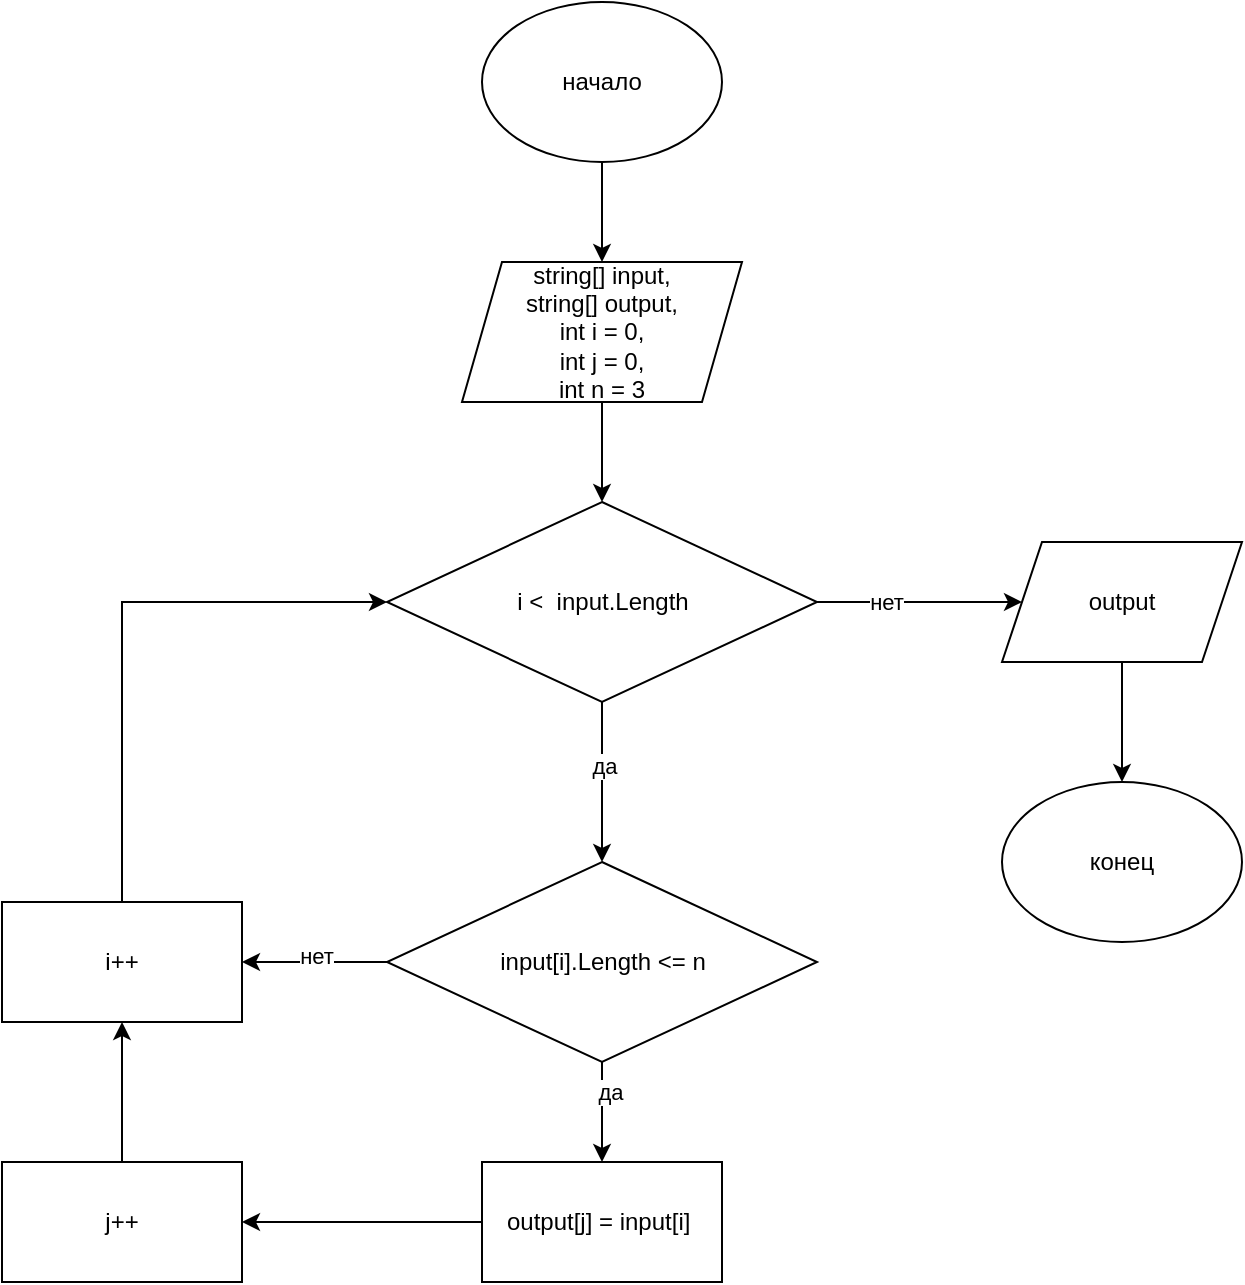 <mxfile>
    <diagram id="NDvxKf_Aai17WCFBkIJb" name="Page-1">
        <mxGraphModel dx="720" dy="313" grid="1" gridSize="10" guides="1" tooltips="1" connect="1" arrows="1" fold="1" page="1" pageScale="1" pageWidth="827" pageHeight="1169" math="0" shadow="0">
            <root>
                <mxCell id="0"/>
                <mxCell id="1" parent="0"/>
                <mxCell id="C7w_M6VZB5JDLxpNxPmA-2" value="string[] input,&lt;br&gt;string[] output,&lt;br&gt;int i = 0,&lt;br&gt;int j = 0,&lt;br&gt;int n = 3" style="shape=parallelogram;perimeter=parallelogramPerimeter;whiteSpace=wrap;html=1;fixedSize=1;" parent="1" vertex="1">
                    <mxGeometry x="310" y="180" width="140" height="70" as="geometry"/>
                </mxCell>
                <mxCell id="C7w_M6VZB5JDLxpNxPmA-5" value="" style="edgeStyle=orthogonalEdgeStyle;rounded=0;orthogonalLoop=1;jettySize=auto;html=1;" parent="1" source="C7w_M6VZB5JDLxpNxPmA-3" target="C7w_M6VZB5JDLxpNxPmA-4" edge="1">
                    <mxGeometry relative="1" as="geometry"/>
                </mxCell>
                <mxCell id="C7w_M6VZB5JDLxpNxPmA-20" value="нет" style="edgeLabel;html=1;align=center;verticalAlign=middle;resizable=0;points=[];" parent="C7w_M6VZB5JDLxpNxPmA-5" vertex="1" connectable="0">
                    <mxGeometry x="-0.327" relative="1" as="geometry">
                        <mxPoint as="offset"/>
                    </mxGeometry>
                </mxCell>
                <mxCell id="C7w_M6VZB5JDLxpNxPmA-19" value="" style="edgeStyle=orthogonalEdgeStyle;rounded=0;orthogonalLoop=1;jettySize=auto;html=1;" parent="1" source="C7w_M6VZB5JDLxpNxPmA-3" target="C7w_M6VZB5JDLxpNxPmA-18" edge="1">
                    <mxGeometry relative="1" as="geometry"/>
                </mxCell>
                <mxCell id="C7w_M6VZB5JDLxpNxPmA-21" value="да" style="edgeLabel;html=1;align=center;verticalAlign=middle;resizable=0;points=[];" parent="C7w_M6VZB5JDLxpNxPmA-19" vertex="1" connectable="0">
                    <mxGeometry x="-0.2" y="1" relative="1" as="geometry">
                        <mxPoint as="offset"/>
                    </mxGeometry>
                </mxCell>
                <mxCell id="C7w_M6VZB5JDLxpNxPmA-3" value="i &amp;lt; &amp;nbsp;input.Length" style="rhombus;whiteSpace=wrap;html=1;" parent="1" vertex="1">
                    <mxGeometry x="272.5" y="300" width="215" height="100" as="geometry"/>
                </mxCell>
                <mxCell id="C7w_M6VZB5JDLxpNxPmA-8" value="" style="edgeStyle=orthogonalEdgeStyle;rounded=0;orthogonalLoop=1;jettySize=auto;html=1;" parent="1" source="C7w_M6VZB5JDLxpNxPmA-4" edge="1">
                    <mxGeometry relative="1" as="geometry">
                        <mxPoint x="640" y="440" as="targetPoint"/>
                    </mxGeometry>
                </mxCell>
                <mxCell id="C7w_M6VZB5JDLxpNxPmA-4" value="output" style="shape=parallelogram;perimeter=parallelogramPerimeter;whiteSpace=wrap;html=1;fixedSize=1;" parent="1" vertex="1">
                    <mxGeometry x="580" y="320" width="120" height="60" as="geometry"/>
                </mxCell>
                <mxCell id="C7w_M6VZB5JDLxpNxPmA-9" value="" style="endArrow=classic;html=1;rounded=0;exitX=0.5;exitY=1;exitDx=0;exitDy=0;entryX=0.5;entryY=0;entryDx=0;entryDy=0;" parent="1" target="C7w_M6VZB5JDLxpNxPmA-2" edge="1">
                    <mxGeometry width="50" height="50" relative="1" as="geometry">
                        <mxPoint x="380" y="120" as="sourcePoint"/>
                        <mxPoint x="480" y="370" as="targetPoint"/>
                    </mxGeometry>
                </mxCell>
                <mxCell id="C7w_M6VZB5JDLxpNxPmA-10" value="" style="endArrow=classic;html=1;rounded=0;exitX=0.5;exitY=1;exitDx=0;exitDy=0;entryX=0.5;entryY=0;entryDx=0;entryDy=0;" parent="1" source="C7w_M6VZB5JDLxpNxPmA-2" target="C7w_M6VZB5JDLxpNxPmA-3" edge="1">
                    <mxGeometry width="50" height="50" relative="1" as="geometry">
                        <mxPoint x="430" y="420" as="sourcePoint"/>
                        <mxPoint x="480" y="370" as="targetPoint"/>
                    </mxGeometry>
                </mxCell>
                <mxCell id="C7w_M6VZB5JDLxpNxPmA-23" value="" style="edgeStyle=orthogonalEdgeStyle;rounded=0;orthogonalLoop=1;jettySize=auto;html=1;" parent="1" source="C7w_M6VZB5JDLxpNxPmA-18" target="C7w_M6VZB5JDLxpNxPmA-22" edge="1">
                    <mxGeometry relative="1" as="geometry"/>
                </mxCell>
                <mxCell id="C7w_M6VZB5JDLxpNxPmA-24" value="да" style="edgeLabel;html=1;align=center;verticalAlign=middle;resizable=0;points=[];" parent="C7w_M6VZB5JDLxpNxPmA-23" vertex="1" connectable="0">
                    <mxGeometry x="-0.4" y="4" relative="1" as="geometry">
                        <mxPoint as="offset"/>
                    </mxGeometry>
                </mxCell>
                <mxCell id="C7w_M6VZB5JDLxpNxPmA-28" value="" style="edgeStyle=orthogonalEdgeStyle;rounded=0;orthogonalLoop=1;jettySize=auto;html=1;" parent="1" source="C7w_M6VZB5JDLxpNxPmA-18" target="C7w_M6VZB5JDLxpNxPmA-27" edge="1">
                    <mxGeometry relative="1" as="geometry"/>
                </mxCell>
                <mxCell id="C7w_M6VZB5JDLxpNxPmA-29" value="нет" style="edgeLabel;html=1;align=center;verticalAlign=middle;resizable=0;points=[];" parent="C7w_M6VZB5JDLxpNxPmA-28" vertex="1" connectable="0">
                    <mxGeometry x="-0.021" y="-3" relative="1" as="geometry">
                        <mxPoint as="offset"/>
                    </mxGeometry>
                </mxCell>
                <mxCell id="C7w_M6VZB5JDLxpNxPmA-18" value="input[i].Length &amp;lt;= n" style="rhombus;whiteSpace=wrap;html=1;" parent="1" vertex="1">
                    <mxGeometry x="272.5" y="480" width="215" height="100" as="geometry"/>
                </mxCell>
                <mxCell id="C7w_M6VZB5JDLxpNxPmA-22" value="output[j] = input[i]&amp;nbsp;" style="whiteSpace=wrap;html=1;" parent="1" vertex="1">
                    <mxGeometry x="320" y="630" width="120" height="60" as="geometry"/>
                </mxCell>
                <mxCell id="C7w_M6VZB5JDLxpNxPmA-27" value="i++" style="whiteSpace=wrap;html=1;" parent="1" vertex="1">
                    <mxGeometry x="80" y="500" width="120" height="60" as="geometry"/>
                </mxCell>
                <mxCell id="C7w_M6VZB5JDLxpNxPmA-31" value="" style="endArrow=classic;html=1;rounded=0;exitX=0.5;exitY=0;exitDx=0;exitDy=0;entryX=0;entryY=0.5;entryDx=0;entryDy=0;edgeStyle=orthogonalEdgeStyle;" parent="1" source="C7w_M6VZB5JDLxpNxPmA-27" target="C7w_M6VZB5JDLxpNxPmA-3" edge="1">
                    <mxGeometry width="50" height="50" relative="1" as="geometry">
                        <mxPoint x="430" y="440" as="sourcePoint"/>
                        <mxPoint x="480" y="390" as="targetPoint"/>
                    </mxGeometry>
                </mxCell>
                <mxCell id="C7w_M6VZB5JDLxpNxPmA-32" value="j++" style="rounded=0;whiteSpace=wrap;html=1;" parent="1" vertex="1">
                    <mxGeometry x="80" y="630" width="120" height="60" as="geometry"/>
                </mxCell>
                <mxCell id="C7w_M6VZB5JDLxpNxPmA-33" value="" style="endArrow=classic;html=1;rounded=0;exitX=0;exitY=0.5;exitDx=0;exitDy=0;entryX=1;entryY=0.5;entryDx=0;entryDy=0;" parent="1" source="C7w_M6VZB5JDLxpNxPmA-22" target="C7w_M6VZB5JDLxpNxPmA-32" edge="1">
                    <mxGeometry width="50" height="50" relative="1" as="geometry">
                        <mxPoint x="470" y="440" as="sourcePoint"/>
                        <mxPoint x="520" y="390" as="targetPoint"/>
                    </mxGeometry>
                </mxCell>
                <mxCell id="C7w_M6VZB5JDLxpNxPmA-34" value="" style="endArrow=classic;html=1;rounded=0;exitX=0.5;exitY=0;exitDx=0;exitDy=0;entryX=0.5;entryY=1;entryDx=0;entryDy=0;" parent="1" source="C7w_M6VZB5JDLxpNxPmA-32" target="C7w_M6VZB5JDLxpNxPmA-27" edge="1">
                    <mxGeometry width="50" height="50" relative="1" as="geometry">
                        <mxPoint x="470" y="440" as="sourcePoint"/>
                        <mxPoint x="520" y="390" as="targetPoint"/>
                    </mxGeometry>
                </mxCell>
                <mxCell id="2" value="начало" style="ellipse;whiteSpace=wrap;html=1;" vertex="1" parent="1">
                    <mxGeometry x="320" y="50" width="120" height="80" as="geometry"/>
                </mxCell>
                <mxCell id="4" value="конец" style="ellipse;whiteSpace=wrap;html=1;" vertex="1" parent="1">
                    <mxGeometry x="580" y="440" width="120" height="80" as="geometry"/>
                </mxCell>
            </root>
        </mxGraphModel>
    </diagram>
</mxfile>
